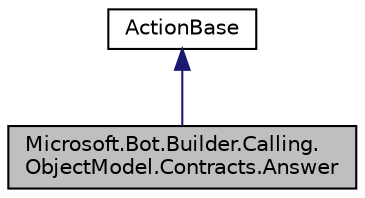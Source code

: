 digraph "Microsoft.Bot.Builder.Calling.ObjectModel.Contracts.Answer"
{
  edge [fontname="Helvetica",fontsize="10",labelfontname="Helvetica",labelfontsize="10"];
  node [fontname="Helvetica",fontsize="10",shape=record];
  Node1 [label="Microsoft.Bot.Builder.Calling.\lObjectModel.Contracts.Answer",height=0.2,width=0.4,color="black", fillcolor="grey75", style="filled", fontcolor="black"];
  Node2 -> Node1 [dir="back",color="midnightblue",fontsize="10",style="solid",fontname="Helvetica"];
  Node2 [label="ActionBase",height=0.2,width=0.4,color="black", fillcolor="white", style="filled",URL="$d6/db1/class_microsoft_1_1_bot_1_1_builder_1_1_calling_1_1_object_model_1_1_contracts_1_1_action_base.html",tooltip="Base class for various actions "];
}
